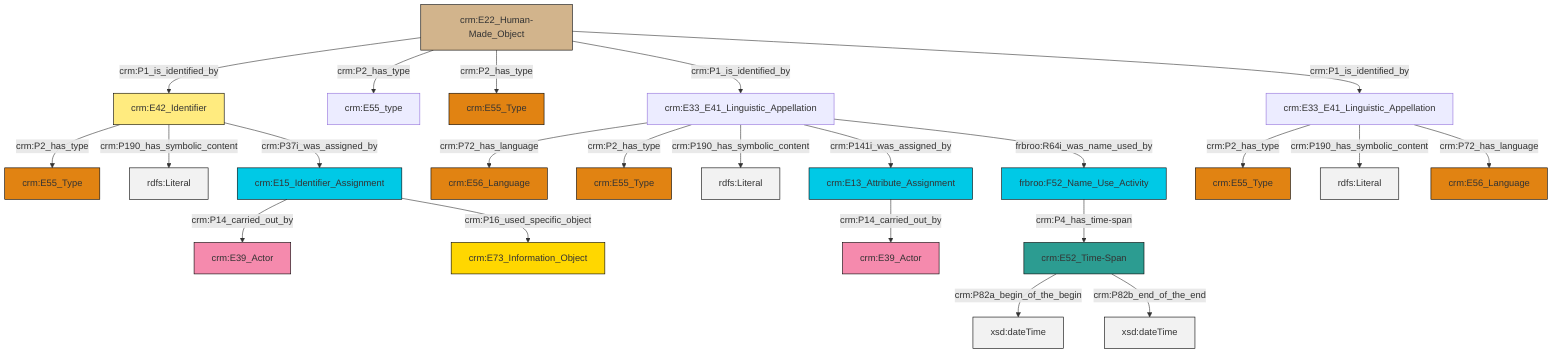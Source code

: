 graph TD
classDef Literal fill:#f2f2f2,stroke:#000000;
classDef CRM_Entity fill:#FFFFFF,stroke:#000000;
classDef Temporal_Entity fill:#00C9E6, stroke:#000000;
classDef Type fill:#E18312, stroke:#000000;
classDef Time-Span fill:#2C9C91, stroke:#000000;
classDef Appellation fill:#FFEB7F, stroke:#000000;
classDef Place fill:#008836, stroke:#000000;
classDef Persistent_Item fill:#B266B2, stroke:#000000;
classDef Conceptual_Object fill:#FFD700, stroke:#000000;
classDef Physical_Thing fill:#D2B48C, stroke:#000000;
classDef Actor fill:#f58aad, stroke:#000000;
classDef PC_Classes fill:#4ce600, stroke:#000000;
classDef Multi fill:#cccccc,stroke:#000000;

0["crm:E33_E41_Linguistic_Appellation"]:::Default -->|crm:P72_has_language| 1["crm:E56_Language"]:::Type
2["crm:E13_Attribute_Assignment"]:::Temporal_Entity -->|crm:P14_carried_out_by| 3["crm:E39_Actor"]:::Actor
4["crm:E22_Human-Made_Object"]:::Physical_Thing -->|crm:P1_is_identified_by| 5["crm:E42_Identifier"]:::Appellation
4["crm:E22_Human-Made_Object"]:::Physical_Thing -->|crm:P2_has_type| 7["crm:E55_type"]:::Default
8["frbroo:F52_Name_Use_Activity"]:::Temporal_Entity -->|crm:P4_has_time-span| 9["crm:E52_Time-Span"]:::Time-Span
10["crm:E33_E41_Linguistic_Appellation"]:::Default -->|crm:P2_has_type| 12["crm:E55_Type"]:::Type
9["crm:E52_Time-Span"]:::Time-Span -->|crm:P82a_begin_of_the_begin| 15[xsd:dateTime]:::Literal
0["crm:E33_E41_Linguistic_Appellation"]:::Default -->|crm:P2_has_type| 19["crm:E55_Type"]:::Type
10["crm:E33_E41_Linguistic_Appellation"]:::Default -->|crm:P190_has_symbolic_content| 21[rdfs:Literal]:::Literal
4["crm:E22_Human-Made_Object"]:::Physical_Thing -->|crm:P2_has_type| 16["crm:E55_Type"]:::Type
9["crm:E52_Time-Span"]:::Time-Span -->|crm:P82b_end_of_the_end| 22[xsd:dateTime]:::Literal
4["crm:E22_Human-Made_Object"]:::Physical_Thing -->|crm:P1_is_identified_by| 0["crm:E33_E41_Linguistic_Appellation"]:::Default
5["crm:E42_Identifier"]:::Appellation -->|crm:P2_has_type| 25["crm:E55_Type"]:::Type
0["crm:E33_E41_Linguistic_Appellation"]:::Default -->|crm:P190_has_symbolic_content| 26[rdfs:Literal]:::Literal
27["crm:E15_Identifier_Assignment"]:::Temporal_Entity -->|crm:P14_carried_out_by| 28["crm:E39_Actor"]:::Actor
0["crm:E33_E41_Linguistic_Appellation"]:::Default -->|crm:P141i_was_assigned_by| 2["crm:E13_Attribute_Assignment"]:::Temporal_Entity
0["crm:E33_E41_Linguistic_Appellation"]:::Default -->|frbroo:R64i_was_name_used_by| 8["frbroo:F52_Name_Use_Activity"]:::Temporal_Entity
10["crm:E33_E41_Linguistic_Appellation"]:::Default -->|crm:P72_has_language| 13["crm:E56_Language"]:::Type
5["crm:E42_Identifier"]:::Appellation -->|crm:P190_has_symbolic_content| 37[rdfs:Literal]:::Literal
5["crm:E42_Identifier"]:::Appellation -->|crm:P37i_was_assigned_by| 27["crm:E15_Identifier_Assignment"]:::Temporal_Entity
27["crm:E15_Identifier_Assignment"]:::Temporal_Entity -->|crm:P16_used_specific_object| 38["crm:E73_Information_Object"]:::Conceptual_Object
4["crm:E22_Human-Made_Object"]:::Physical_Thing -->|crm:P1_is_identified_by| 10["crm:E33_E41_Linguistic_Appellation"]:::Default